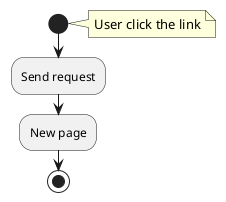 @startuml
'https://plantuml.com/activity-diagram-beta

start
note right
    User click the link
end note
:Send request;
:New page;
stop

@enduml
